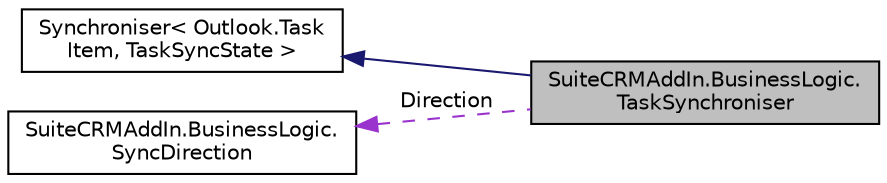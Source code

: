digraph "SuiteCRMAddIn.BusinessLogic.TaskSynchroniser"
{
  edge [fontname="Helvetica",fontsize="10",labelfontname="Helvetica",labelfontsize="10"];
  node [fontname="Helvetica",fontsize="10",shape=record];
  rankdir="LR";
  Node2 [label="SuiteCRMAddIn.BusinessLogic.\lTaskSynchroniser",height=0.2,width=0.4,color="black", fillcolor="grey75", style="filled", fontcolor="black"];
  Node3 -> Node2 [dir="back",color="midnightblue",fontsize="10",style="solid",fontname="Helvetica"];
  Node3 [label="Synchroniser\< Outlook.Task\lItem, TaskSyncState \>",height=0.2,width=0.4,color="black", fillcolor="white", style="filled",URL="$class_suite_c_r_m_add_in_1_1_business_logic_1_1_synchroniser.html"];
  Node4 -> Node2 [dir="back",color="darkorchid3",fontsize="10",style="dashed",label=" Direction" ,fontname="Helvetica"];
  Node4 [label="SuiteCRMAddIn.BusinessLogic.\lSyncDirection",height=0.2,width=0.4,color="black", fillcolor="white", style="filled",URL="$class_suite_c_r_m_add_in_1_1_business_logic_1_1_sync_direction.html",tooltip="A direction in which things may be synchronised. Directions are named with respect to CRM..."];
}
